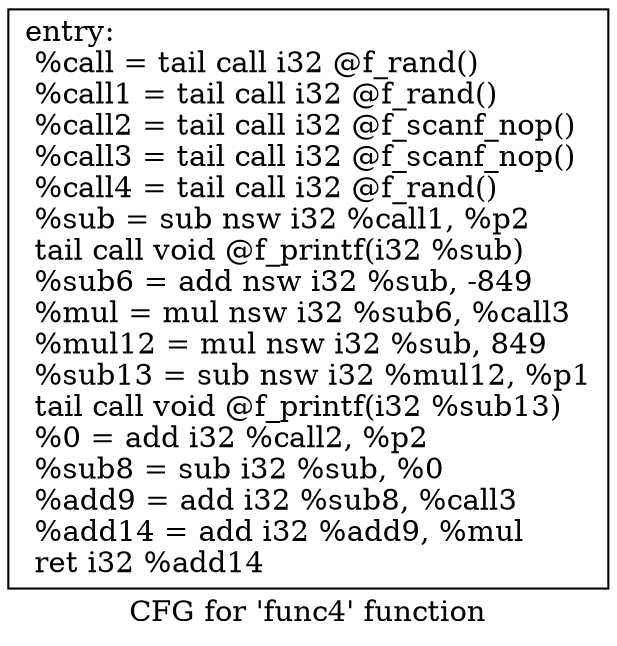 digraph "CFG for 'func4' function" {
	label="CFG for 'func4' function";

	Node0x55e35e9e0770 [shape=record,label="{entry:\l  %call = tail call i32 @f_rand()\l  %call1 = tail call i32 @f_rand()\l  %call2 = tail call i32 @f_scanf_nop()\l  %call3 = tail call i32 @f_scanf_nop()\l  %call4 = tail call i32 @f_rand()\l  %sub = sub nsw i32 %call1, %p2\l  tail call void @f_printf(i32 %sub)\l  %sub6 = add nsw i32 %sub, -849\l  %mul = mul nsw i32 %sub6, %call3\l  %mul12 = mul nsw i32 %sub, 849\l  %sub13 = sub nsw i32 %mul12, %p1\l  tail call void @f_printf(i32 %sub13)\l  %0 = add i32 %call2, %p2\l  %sub8 = sub i32 %sub, %0\l  %add9 = add i32 %sub8, %call3\l  %add14 = add i32 %add9, %mul\l  ret i32 %add14\l}"];
}
